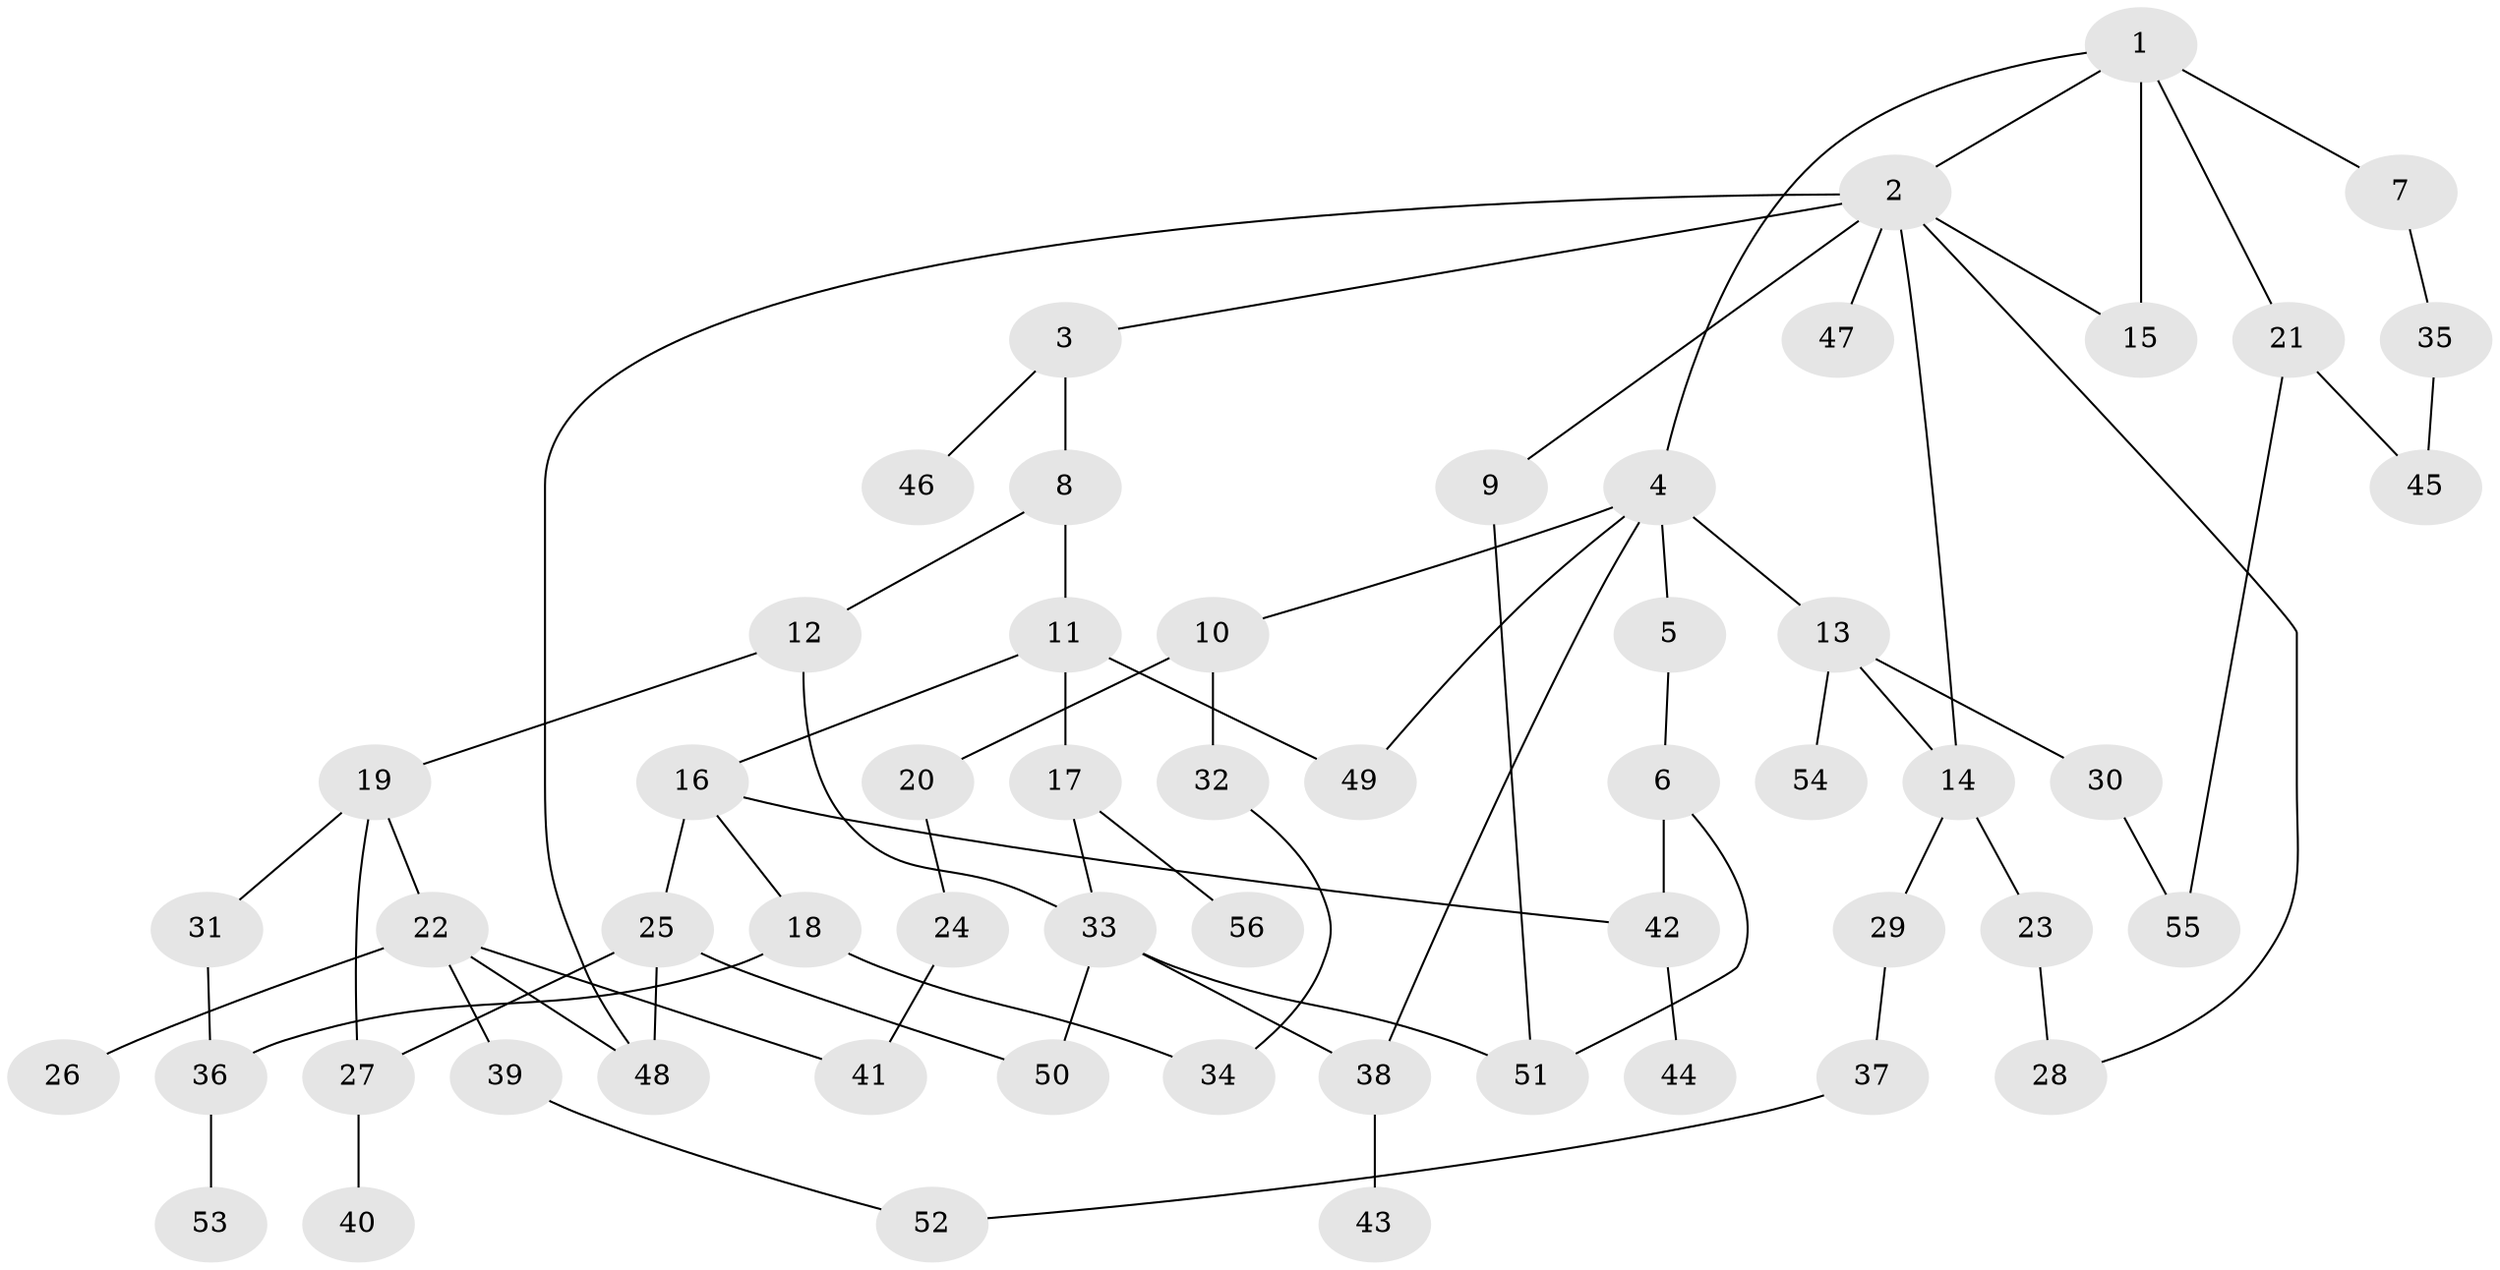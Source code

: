 // coarse degree distribution, {4: 0.05555555555555555, 7: 0.027777777777777776, 2: 0.4166666666666667, 8: 0.027777777777777776, 3: 0.19444444444444445, 5: 0.08333333333333333, 6: 0.05555555555555555, 1: 0.1388888888888889}
// Generated by graph-tools (version 1.1) at 2025/41/03/06/25 10:41:27]
// undirected, 56 vertices, 74 edges
graph export_dot {
graph [start="1"]
  node [color=gray90,style=filled];
  1;
  2;
  3;
  4;
  5;
  6;
  7;
  8;
  9;
  10;
  11;
  12;
  13;
  14;
  15;
  16;
  17;
  18;
  19;
  20;
  21;
  22;
  23;
  24;
  25;
  26;
  27;
  28;
  29;
  30;
  31;
  32;
  33;
  34;
  35;
  36;
  37;
  38;
  39;
  40;
  41;
  42;
  43;
  44;
  45;
  46;
  47;
  48;
  49;
  50;
  51;
  52;
  53;
  54;
  55;
  56;
  1 -- 2;
  1 -- 4;
  1 -- 7;
  1 -- 21;
  1 -- 15;
  2 -- 3;
  2 -- 9;
  2 -- 14;
  2 -- 15;
  2 -- 28;
  2 -- 47;
  2 -- 48;
  3 -- 8;
  3 -- 46;
  4 -- 5;
  4 -- 10;
  4 -- 13;
  4 -- 38;
  4 -- 49;
  5 -- 6;
  6 -- 51;
  6 -- 42;
  7 -- 35;
  8 -- 11;
  8 -- 12;
  9 -- 51;
  10 -- 20;
  10 -- 32;
  11 -- 16;
  11 -- 17;
  11 -- 49;
  12 -- 19;
  12 -- 33;
  13 -- 30;
  13 -- 54;
  13 -- 14;
  14 -- 23;
  14 -- 29;
  16 -- 18;
  16 -- 25;
  16 -- 42;
  17 -- 56;
  17 -- 33;
  18 -- 36;
  18 -- 34;
  19 -- 22;
  19 -- 31;
  19 -- 27;
  20 -- 24;
  21 -- 45;
  21 -- 55;
  22 -- 26;
  22 -- 39;
  22 -- 41;
  22 -- 48;
  23 -- 28;
  24 -- 41;
  25 -- 27;
  25 -- 48;
  25 -- 50;
  27 -- 40;
  29 -- 37;
  30 -- 55;
  31 -- 36;
  32 -- 34;
  33 -- 50;
  33 -- 51;
  33 -- 38;
  35 -- 45;
  36 -- 53;
  37 -- 52;
  38 -- 43;
  39 -- 52;
  42 -- 44;
}
